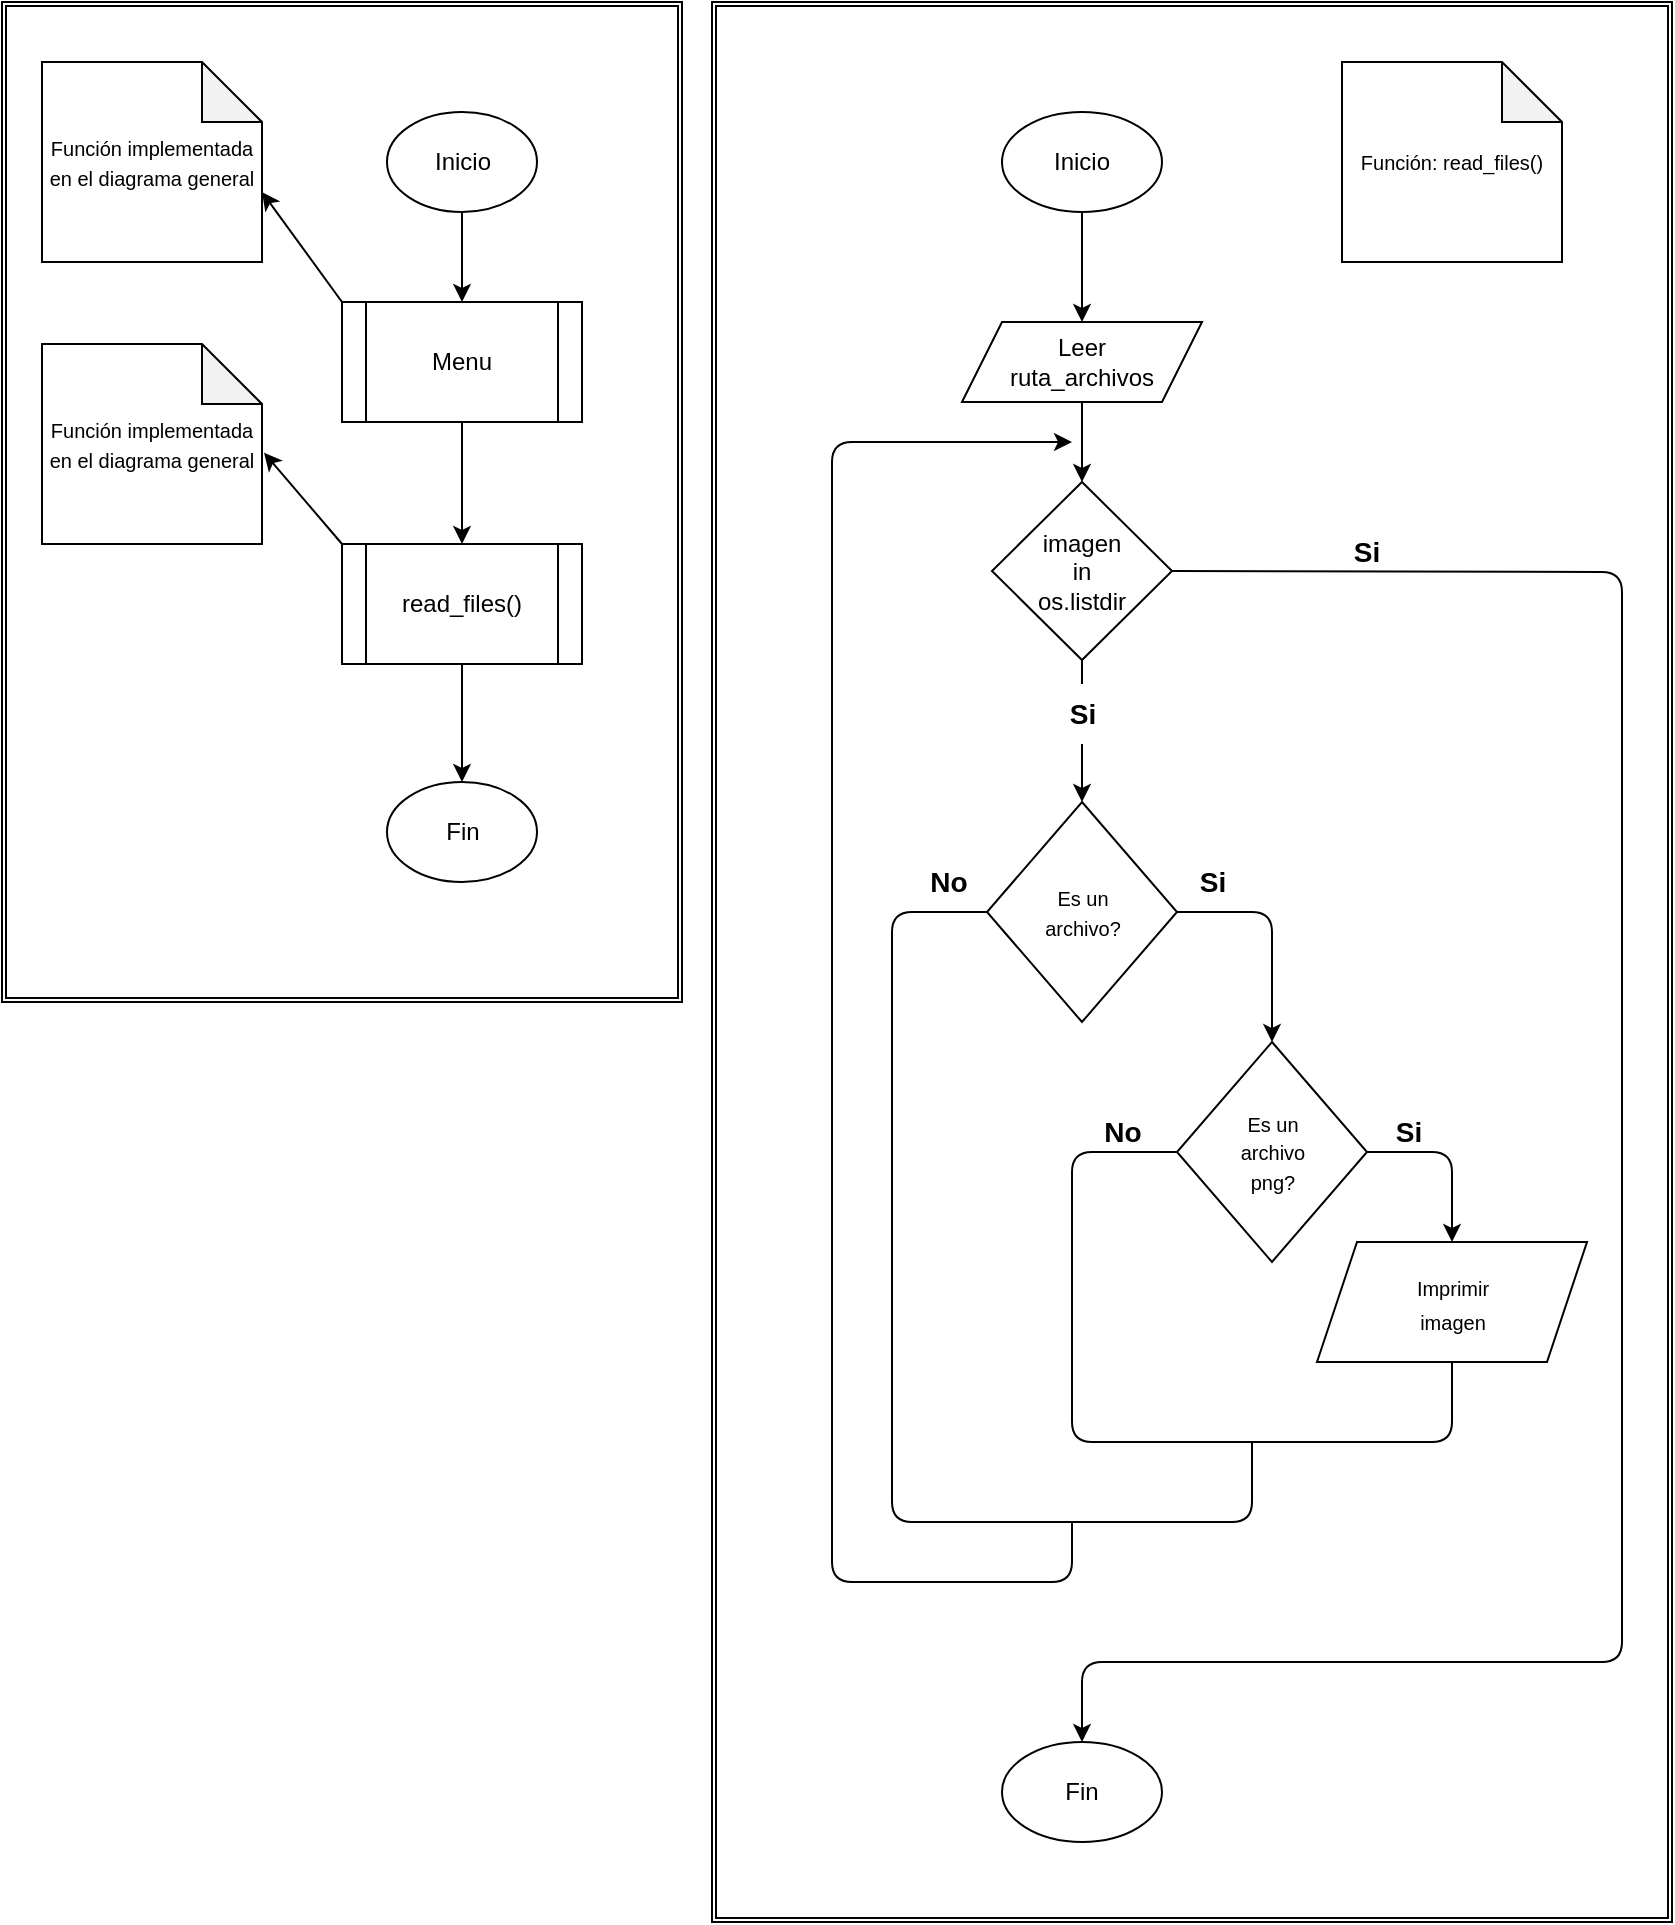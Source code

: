 <mxfile>
    <diagram id="IjiTmnJwu6j2XZqDibwr" name="Page-1">
        <mxGraphModel dx="1626" dy="1783" grid="1" gridSize="10" guides="1" tooltips="1" connect="1" arrows="1" fold="1" page="1" pageScale="1" pageWidth="850" pageHeight="1100" math="0" shadow="0">
            <root>
                <mxCell id="0"/>
                <mxCell id="1" parent="0"/>
                <mxCell id="96" value="" style="shape=ext;double=1;rounded=0;whiteSpace=wrap;html=1;fontSize=10;" parent="1" vertex="1">
                    <mxGeometry x="363" y="-1070" width="480" height="960" as="geometry"/>
                </mxCell>
                <mxCell id="88" value="" style="shape=ext;double=1;rounded=0;whiteSpace=wrap;html=1;fontSize=10;" parent="1" vertex="1">
                    <mxGeometry x="8" y="-1070" width="340" height="500" as="geometry"/>
                </mxCell>
                <mxCell id="19" value="Fin" style="ellipse;whiteSpace=wrap;html=1;" parent="1" vertex="1">
                    <mxGeometry x="200.5" y="-680" width="75" height="50" as="geometry"/>
                </mxCell>
                <mxCell id="41" value="" style="edgeStyle=none;html=1;fontSize=12;exitX=0.5;exitY=1;exitDx=0;exitDy=0;" parent="1" source="56" target="19" edge="1">
                    <mxGeometry relative="1" as="geometry">
                        <mxPoint x="238" y="-300" as="sourcePoint"/>
                    </mxGeometry>
                </mxCell>
                <mxCell id="49" value="" style="edgeStyle=none;html=1;entryX=0.5;entryY=0;entryDx=0;entryDy=0;" parent="1" source="48" target="50" edge="1">
                    <mxGeometry relative="1" as="geometry">
                        <mxPoint x="242.946" y="-890" as="targetPoint"/>
                    </mxGeometry>
                </mxCell>
                <mxCell id="48" value="Inicio" style="ellipse;whiteSpace=wrap;html=1;" parent="1" vertex="1">
                    <mxGeometry x="200.5" y="-1015" width="75" height="50" as="geometry"/>
                </mxCell>
                <mxCell id="55" value="" style="edgeStyle=none;html=1;exitX=0.5;exitY=1;exitDx=0;exitDy=0;entryX=0.5;entryY=0;entryDx=0;entryDy=0;" parent="1" source="58" target="54" edge="1">
                    <mxGeometry relative="1" as="geometry">
                        <mxPoint x="558" y="-880" as="targetPoint"/>
                    </mxGeometry>
                </mxCell>
                <mxCell id="60" value="" style="edgeStyle=none;html=1;exitX=0;exitY=0;exitDx=0;exitDy=0;entryX=0;entryY=0;entryDx=110;entryDy=65;entryPerimeter=0;" parent="1" source="50" target="59" edge="1">
                    <mxGeometry relative="1" as="geometry"/>
                </mxCell>
                <mxCell id="50" value="Menu" style="shape=process;whiteSpace=wrap;html=1;backgroundOutline=1;" parent="1" vertex="1">
                    <mxGeometry x="178" y="-920" width="120" height="60" as="geometry"/>
                </mxCell>
                <mxCell id="57" value="" style="edgeStyle=none;html=1;" parent="1" source="50" target="56" edge="1">
                    <mxGeometry relative="1" as="geometry">
                        <mxPoint x="238" y="-860" as="sourcePoint"/>
                    </mxGeometry>
                </mxCell>
                <mxCell id="66" value="" style="edgeStyle=none;html=1;fontSize=10;" parent="1" source="54" target="65" edge="1">
                    <mxGeometry relative="1" as="geometry"/>
                </mxCell>
                <mxCell id="54" value="Leer&lt;br&gt;ruta_archivos" style="shape=parallelogram;perimeter=parallelogramPerimeter;whiteSpace=wrap;html=1;fixedSize=1;" parent="1" vertex="1">
                    <mxGeometry x="488" y="-910" width="120" height="40" as="geometry"/>
                </mxCell>
                <mxCell id="56" value="read_files()" style="shape=process;whiteSpace=wrap;html=1;backgroundOutline=1;" parent="1" vertex="1">
                    <mxGeometry x="178" y="-799" width="120" height="60" as="geometry"/>
                </mxCell>
                <mxCell id="58" value="Inicio" style="ellipse;whiteSpace=wrap;html=1;" parent="1" vertex="1">
                    <mxGeometry x="508" y="-1015" width="80" height="50" as="geometry"/>
                </mxCell>
                <mxCell id="59" value="&lt;font style=&quot;font-size: 10px;&quot;&gt;Función implementada en el diagrama general&lt;/font&gt;" style="shape=note;whiteSpace=wrap;html=1;backgroundOutline=1;darkOpacity=0.05;" parent="1" vertex="1">
                    <mxGeometry x="28" y="-1040" width="110" height="100" as="geometry"/>
                </mxCell>
                <mxCell id="62" value="" style="edgeStyle=none;html=1;fontSize=10;exitX=0;exitY=0;exitDx=0;exitDy=0;entryX=1.009;entryY=0.543;entryDx=0;entryDy=0;entryPerimeter=0;" parent="1" source="56" target="61" edge="1">
                    <mxGeometry relative="1" as="geometry"/>
                </mxCell>
                <mxCell id="61" value="&lt;font style=&quot;font-size: 10px;&quot;&gt;Función implementada en el diagrama general&lt;/font&gt;" style="shape=note;whiteSpace=wrap;html=1;backgroundOutline=1;darkOpacity=0.05;" parent="1" vertex="1">
                    <mxGeometry x="28" y="-899" width="110" height="100" as="geometry"/>
                </mxCell>
                <mxCell id="63" value="&lt;font style=&quot;font-size: 10px;&quot;&gt;Función: read_files()&lt;/font&gt;" style="shape=note;whiteSpace=wrap;html=1;backgroundOutline=1;darkOpacity=0.05;" parent="1" vertex="1">
                    <mxGeometry x="678" y="-1040" width="110" height="100" as="geometry"/>
                </mxCell>
                <mxCell id="70" value="" style="edgeStyle=none;html=1;fontSize=10;startArrow=none;" parent="1" source="71" target="69" edge="1">
                    <mxGeometry relative="1" as="geometry"/>
                </mxCell>
                <mxCell id="65" value="imagen&lt;br&gt;in&lt;br&gt;os.listdir" style="rhombus;whiteSpace=wrap;html=1;" parent="1" vertex="1">
                    <mxGeometry x="503" y="-830" width="90" height="89" as="geometry"/>
                </mxCell>
                <mxCell id="74" value="" style="edgeStyle=none;html=1;fontSize=10;exitX=1;exitY=0.5;exitDx=0;exitDy=0;entryX=0.5;entryY=0;entryDx=0;entryDy=0;" parent="1" source="69" target="82" edge="1">
                    <mxGeometry relative="1" as="geometry">
                        <mxPoint x="663" y="-560" as="targetPoint"/>
                        <Array as="points">
                            <mxPoint x="643" y="-615"/>
                        </Array>
                    </mxGeometry>
                </mxCell>
                <mxCell id="69" value="&lt;font style=&quot;font-size: 10px;&quot;&gt;Es un &lt;br&gt;archivo?&lt;/font&gt;" style="rhombus;whiteSpace=wrap;html=1;" parent="1" vertex="1">
                    <mxGeometry x="500.5" y="-670" width="95" height="110" as="geometry"/>
                </mxCell>
                <mxCell id="72" value="" style="edgeStyle=none;html=1;fontSize=10;endArrow=none;" parent="1" source="65" target="71" edge="1">
                    <mxGeometry relative="1" as="geometry">
                        <mxPoint x="548" y="-741" as="sourcePoint"/>
                        <mxPoint x="548" y="-680" as="targetPoint"/>
                    </mxGeometry>
                </mxCell>
                <mxCell id="71" value="&lt;b&gt;&lt;font style=&quot;font-size: 14px;&quot;&gt;Si&lt;/font&gt;&lt;/b&gt;" style="text;html=1;align=center;verticalAlign=middle;resizable=0;points=[];autosize=1;strokeColor=none;fillColor=none;fontSize=10;" parent="1" vertex="1">
                    <mxGeometry x="528" y="-729" width="40" height="30" as="geometry"/>
                </mxCell>
                <mxCell id="77" value="&lt;b&gt;&lt;font style=&quot;font-size: 14px;&quot;&gt;Si&lt;/font&gt;&lt;/b&gt;" style="text;html=1;align=center;verticalAlign=middle;resizable=0;points=[];autosize=1;strokeColor=none;fillColor=none;fontSize=10;" parent="1" vertex="1">
                    <mxGeometry x="593" y="-645" width="40" height="30" as="geometry"/>
                </mxCell>
                <mxCell id="79" value="&lt;b&gt;&lt;font style=&quot;font-size: 14px;&quot;&gt;No&lt;/font&gt;&lt;/b&gt;" style="text;html=1;align=center;verticalAlign=middle;resizable=0;points=[];autosize=1;strokeColor=none;fillColor=none;fontSize=10;" parent="1" vertex="1">
                    <mxGeometry x="460.5" y="-645" width="40" height="30" as="geometry"/>
                </mxCell>
                <mxCell id="81" value="" style="endArrow=none;html=1;fontSize=10;entryX=0;entryY=0.5;entryDx=0;entryDy=0;" parent="1" target="69" edge="1">
                    <mxGeometry width="50" height="50" relative="1" as="geometry">
                        <mxPoint x="633" y="-350" as="sourcePoint"/>
                        <mxPoint x="383" y="-680" as="targetPoint"/>
                        <Array as="points">
                            <mxPoint x="633" y="-310"/>
                            <mxPoint x="453" y="-310"/>
                            <mxPoint x="453" y="-615"/>
                        </Array>
                    </mxGeometry>
                </mxCell>
                <mxCell id="84" value="" style="edgeStyle=none;html=1;fontSize=10;exitX=1;exitY=0.5;exitDx=0;exitDy=0;entryX=0.5;entryY=0;entryDx=0;entryDy=0;" parent="1" source="82" target="90" edge="1">
                    <mxGeometry relative="1" as="geometry">
                        <mxPoint x="733" y="-430" as="targetPoint"/>
                        <Array as="points">
                            <mxPoint x="733" y="-495"/>
                        </Array>
                    </mxGeometry>
                </mxCell>
                <mxCell id="82" value="&lt;font style=&quot;font-size: 10px;&quot;&gt;Es un &lt;br&gt;archivo&lt;br&gt;png?&lt;/font&gt;" style="rhombus;whiteSpace=wrap;html=1;" parent="1" vertex="1">
                    <mxGeometry x="595.5" y="-550" width="95" height="110" as="geometry"/>
                </mxCell>
                <mxCell id="89" value="" style="endArrow=none;html=1;fontSize=10;entryX=0;entryY=0.5;entryDx=0;entryDy=0;exitX=0.5;exitY=1;exitDx=0;exitDy=0;" parent="1" source="90" target="82" edge="1">
                    <mxGeometry width="50" height="50" relative="1" as="geometry">
                        <mxPoint x="733" y="-375" as="sourcePoint"/>
                        <mxPoint x="580.5" y="-490" as="targetPoint"/>
                        <Array as="points">
                            <mxPoint x="733" y="-350"/>
                            <mxPoint x="543" y="-350"/>
                            <mxPoint x="543" y="-495"/>
                        </Array>
                    </mxGeometry>
                </mxCell>
                <mxCell id="90" value="&lt;font style=&quot;font-size: 10px;&quot;&gt;Imprimir&lt;br&gt;imagen&lt;br&gt;&lt;/font&gt;" style="shape=parallelogram;perimeter=parallelogramPerimeter;whiteSpace=wrap;html=1;fixedSize=1;fontSize=14;" parent="1" vertex="1">
                    <mxGeometry x="665.5" y="-450" width="135" height="60" as="geometry"/>
                </mxCell>
                <mxCell id="91" value="&lt;b&gt;&lt;font style=&quot;font-size: 14px;&quot;&gt;Si&lt;/font&gt;&lt;/b&gt;" style="text;html=1;align=center;verticalAlign=middle;resizable=0;points=[];autosize=1;strokeColor=none;fillColor=none;fontSize=10;" parent="1" vertex="1">
                    <mxGeometry x="690.5" y="-520" width="40" height="30" as="geometry"/>
                </mxCell>
                <mxCell id="92" value="&lt;b&gt;&lt;font style=&quot;font-size: 14px;&quot;&gt;No&lt;/font&gt;&lt;/b&gt;" style="text;html=1;align=center;verticalAlign=middle;resizable=0;points=[];autosize=1;strokeColor=none;fillColor=none;fontSize=10;" parent="1" vertex="1">
                    <mxGeometry x="548" y="-520" width="40" height="30" as="geometry"/>
                </mxCell>
                <mxCell id="98" value="" style="endArrow=classic;html=1;fontSize=14;" parent="1" edge="1">
                    <mxGeometry width="50" height="50" relative="1" as="geometry">
                        <mxPoint x="543" y="-310" as="sourcePoint"/>
                        <mxPoint x="543" y="-850" as="targetPoint"/>
                        <Array as="points">
                            <mxPoint x="543" y="-280"/>
                            <mxPoint x="423" y="-280"/>
                            <mxPoint x="423" y="-850"/>
                        </Array>
                    </mxGeometry>
                </mxCell>
                <mxCell id="99" value="Fin" style="ellipse;whiteSpace=wrap;html=1;" parent="1" vertex="1">
                    <mxGeometry x="508" y="-200" width="80" height="50" as="geometry"/>
                </mxCell>
                <mxCell id="100" value="" style="endArrow=classic;html=1;fontSize=14;exitX=1;exitY=0.5;exitDx=0;exitDy=0;entryX=0.5;entryY=0;entryDx=0;entryDy=0;" parent="1" source="65" target="99" edge="1">
                    <mxGeometry width="50" height="50" relative="1" as="geometry">
                        <mxPoint x="378" y="-730" as="sourcePoint"/>
                        <mxPoint x="428" y="-780" as="targetPoint"/>
                        <Array as="points">
                            <mxPoint x="818" y="-785"/>
                            <mxPoint x="818" y="-240"/>
                            <mxPoint x="548" y="-240"/>
                        </Array>
                    </mxGeometry>
                </mxCell>
                <mxCell id="123" value="&lt;b&gt;&lt;font style=&quot;font-size: 14px;&quot;&gt;Si&lt;/font&gt;&lt;/b&gt;" style="text;html=1;align=center;verticalAlign=middle;resizable=0;points=[];autosize=1;strokeColor=none;fillColor=none;fontSize=10;" parent="1" vertex="1">
                    <mxGeometry x="670" y="-810" width="40" height="30" as="geometry"/>
                </mxCell>
            </root>
        </mxGraphModel>
    </diagram>
</mxfile>